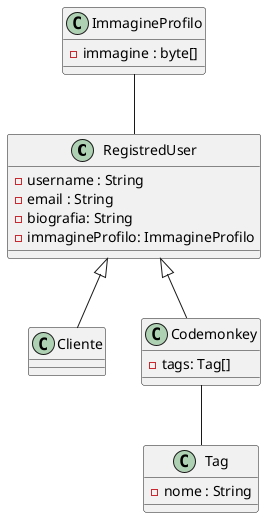 @startuml

class RegistredUser {
	- username : String
	- email : String
	- biografia: String
	- immagineProfilo: ImmagineProfilo
}

class Cliente {

}

class Codemonkey {
	- tags: Tag[]
}

class ImmagineProfilo {
	- immagine : byte[]
}

class Tag{
	- nome : String
}

ImmagineProfilo -- RegistredUser

RegistredUser <|-- Cliente
RegistredUser <|-- Codemonkey

Codemonkey -- Tag


@enduml
